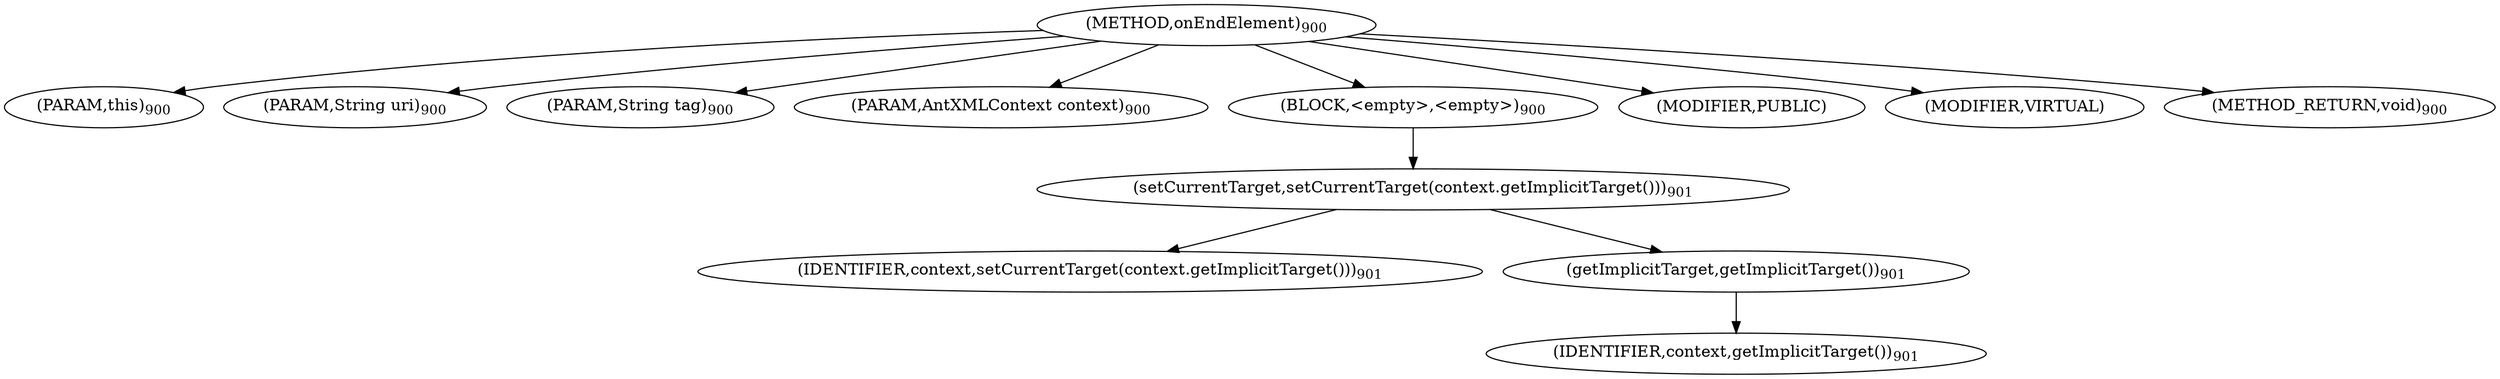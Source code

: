 digraph "onEndElement" {  
"1785" [label = <(METHOD,onEndElement)<SUB>900</SUB>> ]
"1786" [label = <(PARAM,this)<SUB>900</SUB>> ]
"1787" [label = <(PARAM,String uri)<SUB>900</SUB>> ]
"1788" [label = <(PARAM,String tag)<SUB>900</SUB>> ]
"1789" [label = <(PARAM,AntXMLContext context)<SUB>900</SUB>> ]
"1790" [label = <(BLOCK,&lt;empty&gt;,&lt;empty&gt;)<SUB>900</SUB>> ]
"1791" [label = <(setCurrentTarget,setCurrentTarget(context.getImplicitTarget()))<SUB>901</SUB>> ]
"1792" [label = <(IDENTIFIER,context,setCurrentTarget(context.getImplicitTarget()))<SUB>901</SUB>> ]
"1793" [label = <(getImplicitTarget,getImplicitTarget())<SUB>901</SUB>> ]
"1794" [label = <(IDENTIFIER,context,getImplicitTarget())<SUB>901</SUB>> ]
"1795" [label = <(MODIFIER,PUBLIC)> ]
"1796" [label = <(MODIFIER,VIRTUAL)> ]
"1797" [label = <(METHOD_RETURN,void)<SUB>900</SUB>> ]
  "1785" -> "1786" 
  "1785" -> "1787" 
  "1785" -> "1788" 
  "1785" -> "1789" 
  "1785" -> "1790" 
  "1785" -> "1795" 
  "1785" -> "1796" 
  "1785" -> "1797" 
  "1790" -> "1791" 
  "1791" -> "1792" 
  "1791" -> "1793" 
  "1793" -> "1794" 
}
